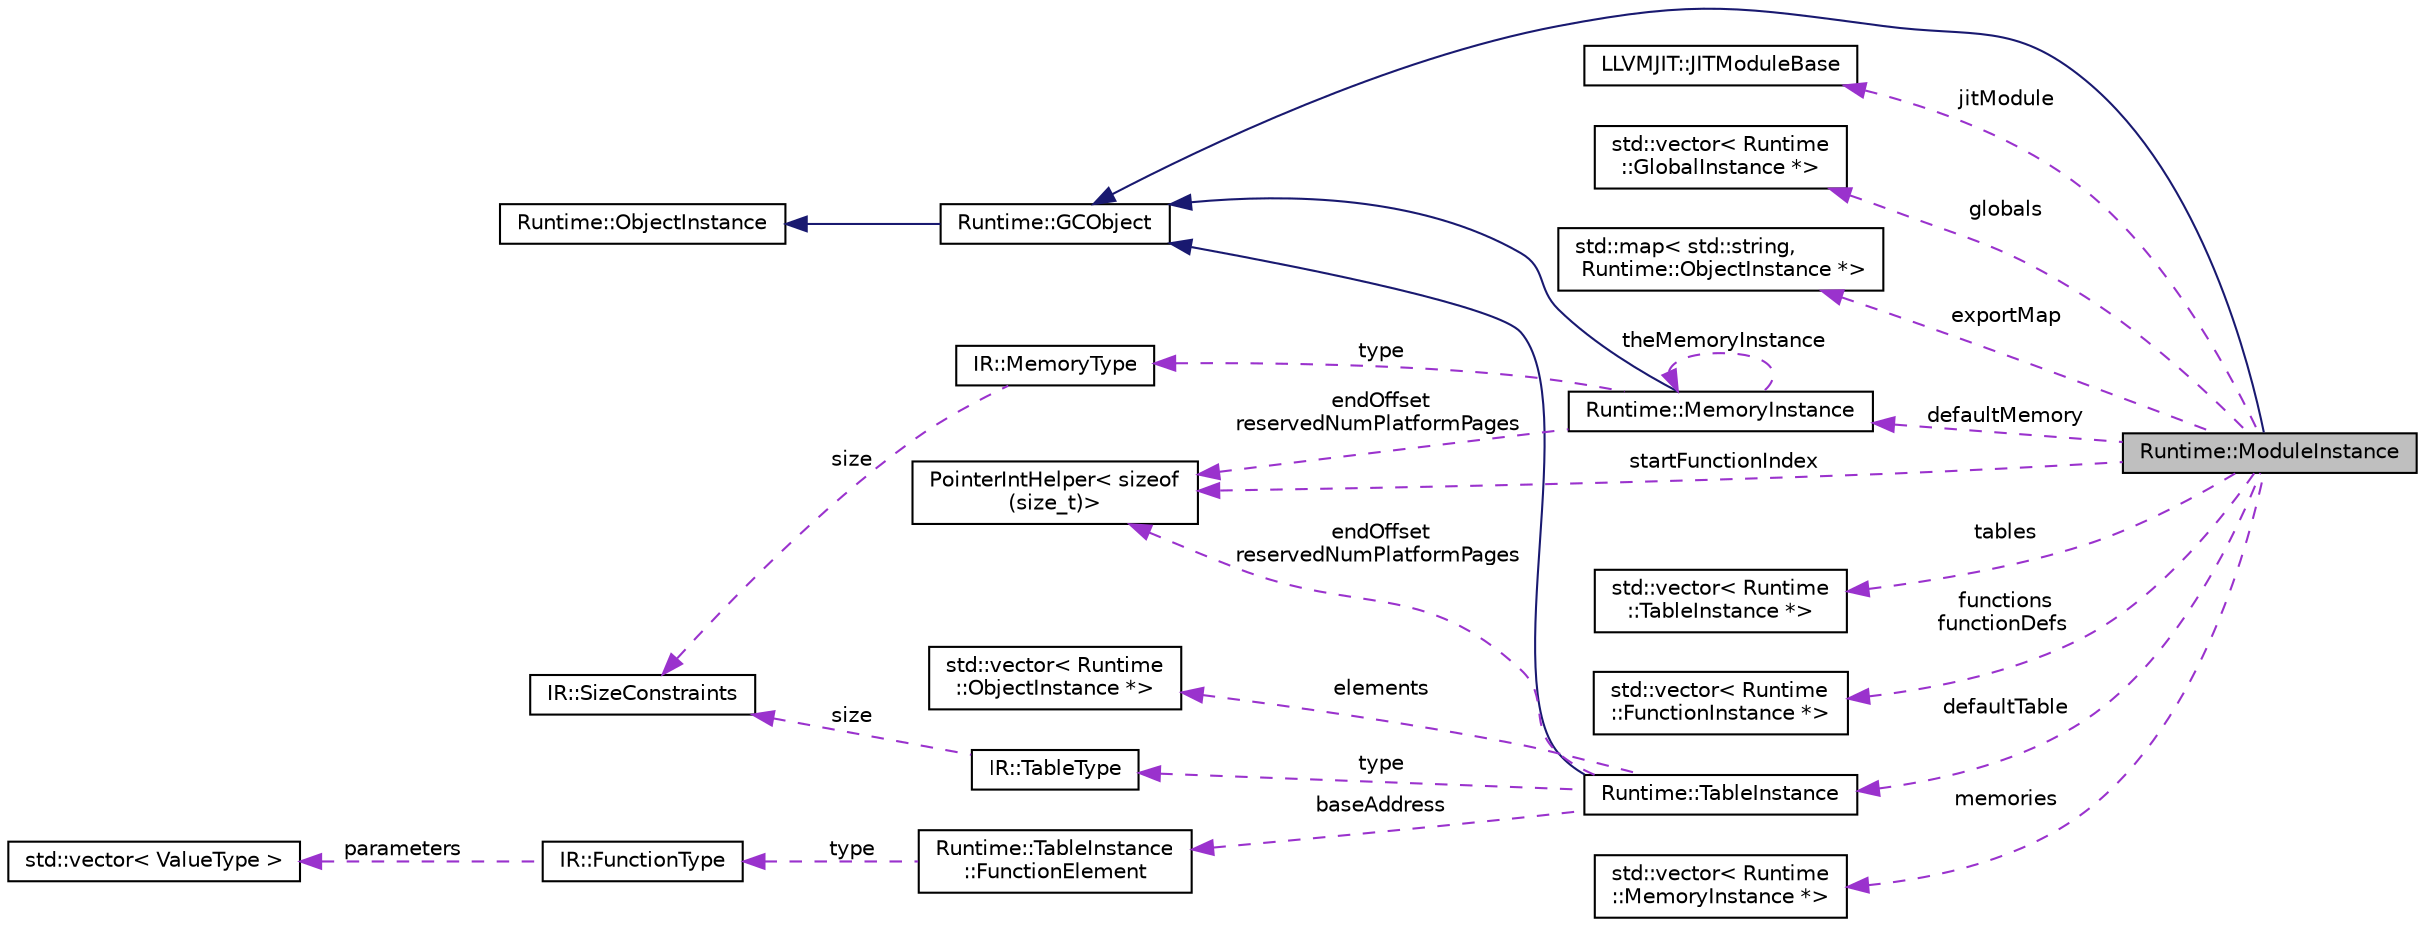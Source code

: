 digraph "Runtime::ModuleInstance"
{
  edge [fontname="Helvetica",fontsize="10",labelfontname="Helvetica",labelfontsize="10"];
  node [fontname="Helvetica",fontsize="10",shape=record];
  rankdir="LR";
  Node3 [label="Runtime::ModuleInstance",height=0.2,width=0.4,color="black", fillcolor="grey75", style="filled", fontcolor="black"];
  Node4 -> Node3 [dir="back",color="midnightblue",fontsize="10",style="solid",fontname="Helvetica"];
  Node4 [label="Runtime::GCObject",height=0.2,width=0.4,color="black", fillcolor="white", style="filled",URL="$struct_runtime_1_1_g_c_object.html"];
  Node5 -> Node4 [dir="back",color="midnightblue",fontsize="10",style="solid",fontname="Helvetica"];
  Node5 [label="Runtime::ObjectInstance",height=0.2,width=0.4,color="black", fillcolor="white", style="filled",URL="$struct_runtime_1_1_object_instance.html"];
  Node6 -> Node3 [dir="back",color="darkorchid3",fontsize="10",style="dashed",label=" jitModule" ,fontname="Helvetica"];
  Node6 [label="LLVMJIT::JITModuleBase",height=0.2,width=0.4,color="black", fillcolor="white", style="filled",URL="$struct_l_l_v_m_j_i_t_1_1_j_i_t_module_base.html"];
  Node7 -> Node3 [dir="back",color="darkorchid3",fontsize="10",style="dashed",label=" globals" ,fontname="Helvetica"];
  Node7 [label="std::vector\< Runtime\l::GlobalInstance *\>",height=0.2,width=0.4,color="black", fillcolor="white", style="filled",URL="$classstd_1_1vector.html"];
  Node8 -> Node3 [dir="back",color="darkorchid3",fontsize="10",style="dashed",label=" exportMap" ,fontname="Helvetica"];
  Node8 [label="std::map\< std::string,\l Runtime::ObjectInstance *\>",height=0.2,width=0.4,color="black", fillcolor="white", style="filled",URL="$classstd_1_1map.html"];
  Node9 -> Node3 [dir="back",color="darkorchid3",fontsize="10",style="dashed",label=" defaultMemory" ,fontname="Helvetica"];
  Node9 [label="Runtime::MemoryInstance",height=0.2,width=0.4,color="black", fillcolor="white", style="filled",URL="$struct_runtime_1_1_memory_instance.html"];
  Node4 -> Node9 [dir="back",color="midnightblue",fontsize="10",style="solid",fontname="Helvetica"];
  Node9 -> Node9 [dir="back",color="darkorchid3",fontsize="10",style="dashed",label=" theMemoryInstance" ,fontname="Helvetica"];
  Node10 -> Node9 [dir="back",color="darkorchid3",fontsize="10",style="dashed",label=" endOffset\nreservedNumPlatformPages" ,fontname="Helvetica"];
  Node10 [label="PointerIntHelper\< sizeof\l(size_t)\>",height=0.2,width=0.4,color="black", fillcolor="white", style="filled",URL="$struct_pointer_int_helper.html"];
  Node11 -> Node9 [dir="back",color="darkorchid3",fontsize="10",style="dashed",label=" type" ,fontname="Helvetica"];
  Node11 [label="IR::MemoryType",height=0.2,width=0.4,color="black", fillcolor="white", style="filled",URL="$struct_i_r_1_1_memory_type.html"];
  Node12 -> Node11 [dir="back",color="darkorchid3",fontsize="10",style="dashed",label=" size" ,fontname="Helvetica"];
  Node12 [label="IR::SizeConstraints",height=0.2,width=0.4,color="black", fillcolor="white", style="filled",URL="$struct_i_r_1_1_size_constraints.html"];
  Node13 -> Node3 [dir="back",color="darkorchid3",fontsize="10",style="dashed",label=" tables" ,fontname="Helvetica"];
  Node13 [label="std::vector\< Runtime\l::TableInstance *\>",height=0.2,width=0.4,color="black", fillcolor="white", style="filled",URL="$classstd_1_1vector.html"];
  Node14 -> Node3 [dir="back",color="darkorchid3",fontsize="10",style="dashed",label=" functions\nfunctionDefs" ,fontname="Helvetica"];
  Node14 [label="std::vector\< Runtime\l::FunctionInstance *\>",height=0.2,width=0.4,color="black", fillcolor="white", style="filled",URL="$classstd_1_1vector.html"];
  Node15 -> Node3 [dir="back",color="darkorchid3",fontsize="10",style="dashed",label=" defaultTable" ,fontname="Helvetica"];
  Node15 [label="Runtime::TableInstance",height=0.2,width=0.4,color="black", fillcolor="white", style="filled",URL="$struct_runtime_1_1_table_instance.html"];
  Node4 -> Node15 [dir="back",color="midnightblue",fontsize="10",style="solid",fontname="Helvetica"];
  Node16 -> Node15 [dir="back",color="darkorchid3",fontsize="10",style="dashed",label=" elements" ,fontname="Helvetica"];
  Node16 [label="std::vector\< Runtime\l::ObjectInstance *\>",height=0.2,width=0.4,color="black", fillcolor="white", style="filled",URL="$classstd_1_1vector.html"];
  Node17 -> Node15 [dir="back",color="darkorchid3",fontsize="10",style="dashed",label=" baseAddress" ,fontname="Helvetica"];
  Node17 [label="Runtime::TableInstance\l::FunctionElement",height=0.2,width=0.4,color="black", fillcolor="white", style="filled",URL="$struct_runtime_1_1_table_instance_1_1_function_element.html"];
  Node18 -> Node17 [dir="back",color="darkorchid3",fontsize="10",style="dashed",label=" type" ,fontname="Helvetica"];
  Node18 [label="IR::FunctionType",height=0.2,width=0.4,color="black", fillcolor="white", style="filled",URL="$struct_i_r_1_1_function_type.html"];
  Node19 -> Node18 [dir="back",color="darkorchid3",fontsize="10",style="dashed",label=" parameters" ,fontname="Helvetica"];
  Node19 [label="std::vector\< ValueType \>",height=0.2,width=0.4,color="black", fillcolor="white", style="filled",URL="$classstd_1_1vector.html"];
  Node10 -> Node15 [dir="back",color="darkorchid3",fontsize="10",style="dashed",label=" endOffset\nreservedNumPlatformPages" ,fontname="Helvetica"];
  Node20 -> Node15 [dir="back",color="darkorchid3",fontsize="10",style="dashed",label=" type" ,fontname="Helvetica"];
  Node20 [label="IR::TableType",height=0.2,width=0.4,color="black", fillcolor="white", style="filled",URL="$struct_i_r_1_1_table_type.html"];
  Node12 -> Node20 [dir="back",color="darkorchid3",fontsize="10",style="dashed",label=" size" ,fontname="Helvetica"];
  Node10 -> Node3 [dir="back",color="darkorchid3",fontsize="10",style="dashed",label=" startFunctionIndex" ,fontname="Helvetica"];
  Node21 -> Node3 [dir="back",color="darkorchid3",fontsize="10",style="dashed",label=" memories" ,fontname="Helvetica"];
  Node21 [label="std::vector\< Runtime\l::MemoryInstance *\>",height=0.2,width=0.4,color="black", fillcolor="white", style="filled",URL="$classstd_1_1vector.html"];
}
